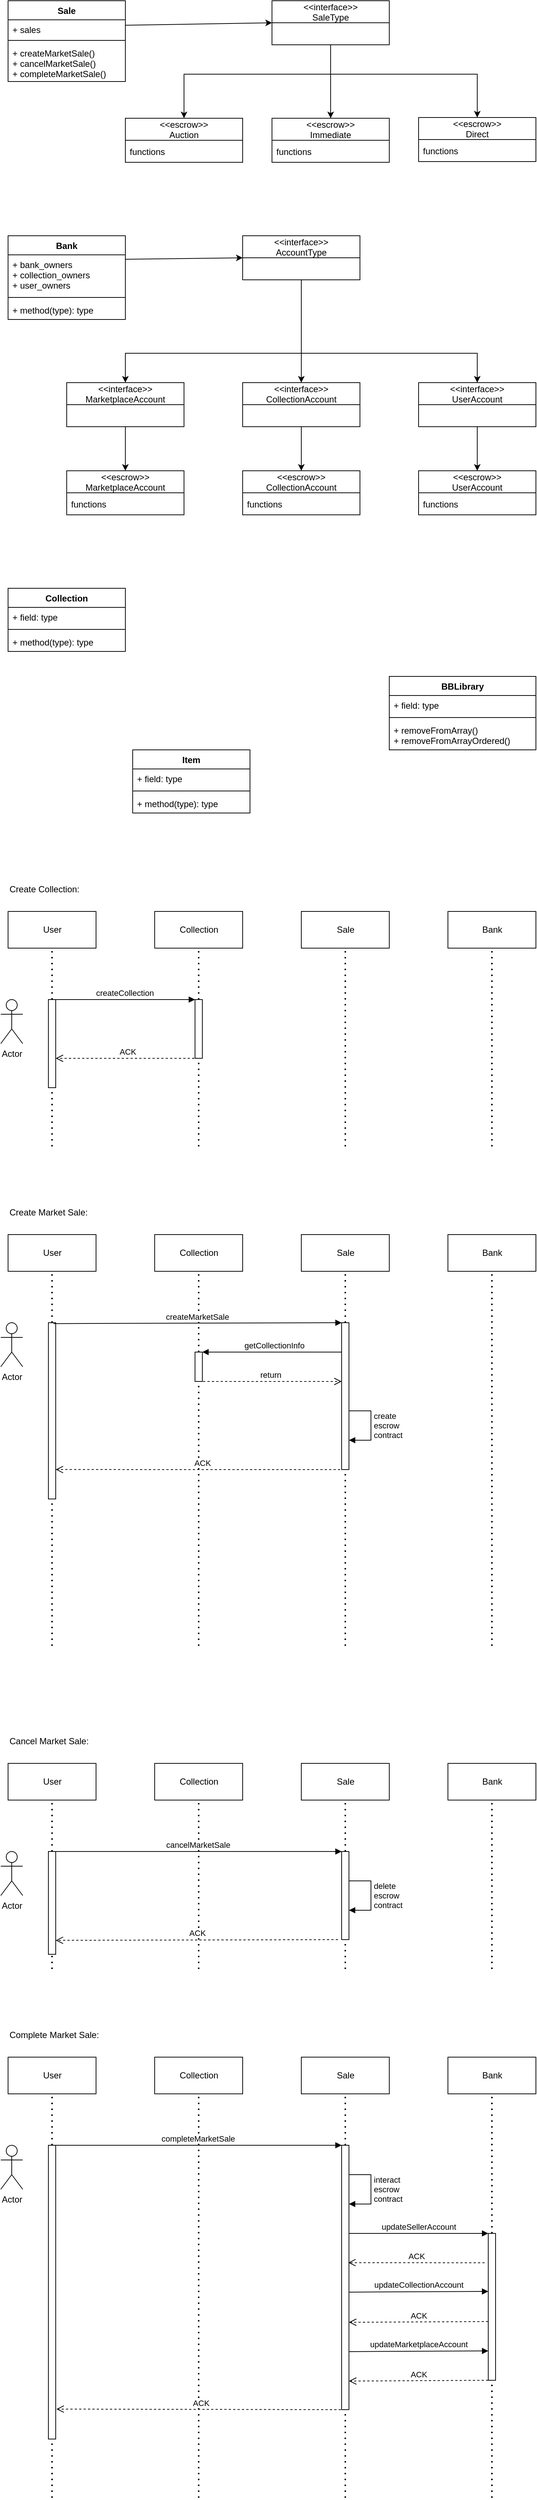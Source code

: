<mxfile version="19.0.3" type="device" pages="3"><diagram id="nVUHkN-L8GWfkwaNsN9-" name="0.2.0"><mxGraphModel dx="1422" dy="1025" grid="1" gridSize="10" guides="1" tooltips="1" connect="1" arrows="1" fold="1" page="1" pageScale="1" pageWidth="827" pageHeight="1169" math="0" shadow="0"><root><mxCell id="0"/><mxCell id="1" parent="0"/><mxCell id="1jbiKixGH2bU1o-b3n5t-23" value="getCollectionInfo" style="html=1;verticalAlign=bottom;endArrow=block;rounded=0;entryX=1;entryY=0;entryDx=0;entryDy=0;entryPerimeter=0;" edge="1" parent="1" target="1jbiKixGH2bU1o-b3n5t-21"><mxGeometry width="80" relative="1" as="geometry"><mxPoint x="500" y="1880" as="sourcePoint"/><mxPoint x="310" y="1880" as="targetPoint"/></mxGeometry></mxCell><mxCell id="4fnYBQV7mbodkUkQVaST-3" value="" style="endArrow=classic;html=1;rounded=0;entryX=0;entryY=0.5;entryDx=0;entryDy=0;exitX=1;exitY=0.067;exitDx=0;exitDy=0;exitPerimeter=0;" parent="1" target="NFZe-wTAl8UumK0Fny_u-3" edge="1"><mxGeometry width="50" height="50" relative="1" as="geometry"><mxPoint x="200" y="73.35" as="sourcePoint"/><mxPoint x="550" y="70" as="targetPoint"/></mxGeometry></mxCell><mxCell id="NFZe-wTAl8UumK0Fny_u-3" value="&lt;&lt;interface&gt;&gt;&#10;SaleType" style="swimlane;fontStyle=0;childLayout=stackLayout;horizontal=1;startSize=30;horizontalStack=0;resizeParent=1;resizeParentMax=0;resizeLast=0;collapsible=1;marginBottom=0;" parent="1" vertex="1"><mxGeometry x="400" y="40" width="160" height="60" as="geometry"/></mxCell><mxCell id="IiLyK6NY-Ruvr2CW65Q3-7" value="&lt;&lt;escrow&gt;&gt;&#10;Direct" style="swimlane;fontStyle=0;childLayout=stackLayout;horizontal=1;startSize=30;horizontalStack=0;resizeParent=1;resizeParentMax=0;resizeLast=0;collapsible=1;marginBottom=0;" parent="1" vertex="1"><mxGeometry x="600" y="199" width="160" height="60" as="geometry"/></mxCell><mxCell id="IiLyK6NY-Ruvr2CW65Q3-13" value="functions" style="text;strokeColor=none;fillColor=none;align=left;verticalAlign=middle;spacingLeft=4;spacingRight=4;overflow=hidden;points=[[0,0.5],[1,0.5]];portConstraint=eastwest;rotatable=0;" parent="IiLyK6NY-Ruvr2CW65Q3-7" vertex="1"><mxGeometry y="30" width="160" height="30" as="geometry"/></mxCell><mxCell id="IiLyK6NY-Ruvr2CW65Q3-9" value="&lt;&lt;escrow&gt;&gt;&#10;Immediate" style="swimlane;fontStyle=0;childLayout=stackLayout;horizontal=1;startSize=30;horizontalStack=0;resizeParent=1;resizeParentMax=0;resizeLast=0;collapsible=1;marginBottom=0;" parent="1" vertex="1"><mxGeometry x="400" y="200" width="160" height="60" as="geometry"/></mxCell><mxCell id="IiLyK6NY-Ruvr2CW65Q3-14" value="functions" style="text;strokeColor=none;fillColor=none;align=left;verticalAlign=middle;spacingLeft=4;spacingRight=4;overflow=hidden;points=[[0,0.5],[1,0.5]];portConstraint=eastwest;rotatable=0;" parent="IiLyK6NY-Ruvr2CW65Q3-9" vertex="1"><mxGeometry y="30" width="160" height="30" as="geometry"/></mxCell><mxCell id="IiLyK6NY-Ruvr2CW65Q3-10" value="&lt;&lt;escrow&gt;&gt;&#10;Auction" style="swimlane;fontStyle=0;childLayout=stackLayout;horizontal=1;startSize=30;horizontalStack=0;resizeParent=1;resizeParentMax=0;resizeLast=0;collapsible=1;marginBottom=0;" parent="1" vertex="1"><mxGeometry x="200" y="200" width="160" height="60" as="geometry"/></mxCell><mxCell id="IiLyK6NY-Ruvr2CW65Q3-15" value="functions" style="text;strokeColor=none;fillColor=none;align=left;verticalAlign=middle;spacingLeft=4;spacingRight=4;overflow=hidden;points=[[0,0.5],[1,0.5]];portConstraint=eastwest;rotatable=0;" parent="IiLyK6NY-Ruvr2CW65Q3-10" vertex="1"><mxGeometry y="30" width="160" height="30" as="geometry"/></mxCell><mxCell id="IiLyK6NY-Ruvr2CW65Q3-16" value="" style="endArrow=classic;html=1;rounded=0;entryX=0.5;entryY=0;entryDx=0;entryDy=0;exitX=0.5;exitY=1;exitDx=0;exitDy=0;" parent="1" target="IiLyK6NY-Ruvr2CW65Q3-7" edge="1" source="NFZe-wTAl8UumK0Fny_u-3"><mxGeometry width="50" height="50" relative="1" as="geometry"><mxPoint x="680" y="100" as="sourcePoint"/><mxPoint x="440" y="430" as="targetPoint"/><Array as="points"><mxPoint x="480" y="140"/><mxPoint x="680" y="140"/></Array></mxGeometry></mxCell><mxCell id="TrvAW-J8feHFo9gu3aXN-1" value="" style="endArrow=classic;html=1;rounded=0;entryX=0;entryY=0.5;entryDx=0;entryDy=0;exitX=1;exitY=0.067;exitDx=0;exitDy=0;exitPerimeter=0;" edge="1" parent="1" target="TrvAW-J8feHFo9gu3aXN-4"><mxGeometry width="50" height="50" relative="1" as="geometry"><mxPoint x="200" y="392.01" as="sourcePoint"/><mxPoint x="550" y="390" as="targetPoint"/></mxGeometry></mxCell><mxCell id="TrvAW-J8feHFo9gu3aXN-4" value="&lt;&lt;interface&gt;&gt;&#10;AccountType" style="swimlane;fontStyle=0;childLayout=stackLayout;horizontal=1;startSize=30;horizontalStack=0;resizeParent=1;resizeParentMax=0;resizeLast=0;collapsible=1;marginBottom=0;" vertex="1" parent="1"><mxGeometry x="360" y="360" width="160" height="60" as="geometry"/></mxCell><mxCell id="TrvAW-J8feHFo9gu3aXN-16" value="&lt;&lt;interface&gt;&gt;&#10;CollectionAccount" style="swimlane;fontStyle=0;childLayout=stackLayout;horizontal=1;startSize=30;horizontalStack=0;resizeParent=1;resizeParentMax=0;resizeLast=0;collapsible=1;marginBottom=0;" vertex="1" parent="1"><mxGeometry x="360" y="560" width="160" height="60" as="geometry"/></mxCell><mxCell id="TrvAW-J8feHFo9gu3aXN-17" value="&lt;&lt;interface&gt;&gt;&#10;UserAccount" style="swimlane;fontStyle=0;childLayout=stackLayout;horizontal=1;startSize=30;horizontalStack=0;resizeParent=1;resizeParentMax=0;resizeLast=0;collapsible=1;marginBottom=0;" vertex="1" parent="1"><mxGeometry x="600" y="560" width="160" height="60" as="geometry"/></mxCell><mxCell id="TrvAW-J8feHFo9gu3aXN-18" value="" style="endArrow=classic;html=1;rounded=0;exitX=0.5;exitY=1;exitDx=0;exitDy=0;entryX=0.5;entryY=0;entryDx=0;entryDy=0;" edge="1" parent="1" source="TrvAW-J8feHFo9gu3aXN-4" target="TrvAW-J8feHFo9gu3aXN-17"><mxGeometry width="50" height="50" relative="1" as="geometry"><mxPoint x="455" y="635" as="sourcePoint"/><mxPoint x="505" y="585" as="targetPoint"/><Array as="points"><mxPoint x="440" y="520"/><mxPoint x="680" y="520"/></Array></mxGeometry></mxCell><mxCell id="TrvAW-J8feHFo9gu3aXN-19" value="" style="endArrow=classic;html=1;rounded=0;exitX=0.5;exitY=1;exitDx=0;exitDy=0;entryX=0.5;entryY=0;entryDx=0;entryDy=0;" edge="1" parent="1" source="TrvAW-J8feHFo9gu3aXN-4" target="TrvAW-J8feHFo9gu3aXN-16"><mxGeometry width="50" height="50" relative="1" as="geometry"><mxPoint x="430" y="680" as="sourcePoint"/><mxPoint x="480" y="630" as="targetPoint"/><Array as="points"><mxPoint x="440" y="520"/></Array></mxGeometry></mxCell><mxCell id="TrvAW-J8feHFo9gu3aXN-20" value="&lt;&lt;escrow&gt;&gt;&#10;UserAccount" style="swimlane;fontStyle=0;childLayout=stackLayout;horizontal=1;startSize=30;horizontalStack=0;resizeParent=1;resizeParentMax=0;resizeLast=0;collapsible=1;marginBottom=0;" vertex="1" parent="1"><mxGeometry x="600" y="680" width="160" height="60" as="geometry"/></mxCell><mxCell id="TrvAW-J8feHFo9gu3aXN-21" value="functions" style="text;strokeColor=none;fillColor=none;align=left;verticalAlign=middle;spacingLeft=4;spacingRight=4;overflow=hidden;points=[[0,0.5],[1,0.5]];portConstraint=eastwest;rotatable=0;" vertex="1" parent="TrvAW-J8feHFo9gu3aXN-20"><mxGeometry y="30" width="160" height="30" as="geometry"/></mxCell><mxCell id="TrvAW-J8feHFo9gu3aXN-22" value="&lt;&lt;escrow&gt;&gt;&#10;CollectionAccount" style="swimlane;fontStyle=0;childLayout=stackLayout;horizontal=1;startSize=30;horizontalStack=0;resizeParent=1;resizeParentMax=0;resizeLast=0;collapsible=1;marginBottom=0;" vertex="1" parent="1"><mxGeometry x="360" y="680" width="160" height="60" as="geometry"/></mxCell><mxCell id="TrvAW-J8feHFo9gu3aXN-23" value="functions" style="text;strokeColor=none;fillColor=none;align=left;verticalAlign=middle;spacingLeft=4;spacingRight=4;overflow=hidden;points=[[0,0.5],[1,0.5]];portConstraint=eastwest;rotatable=0;" vertex="1" parent="TrvAW-J8feHFo9gu3aXN-22"><mxGeometry y="30" width="160" height="30" as="geometry"/></mxCell><mxCell id="TrvAW-J8feHFo9gu3aXN-24" value="Bank" style="swimlane;fontStyle=1;align=center;verticalAlign=top;childLayout=stackLayout;horizontal=1;startSize=26;horizontalStack=0;resizeParent=1;resizeParentMax=0;resizeLast=0;collapsible=1;marginBottom=0;" vertex="1" parent="1"><mxGeometry x="40" y="360" width="160" height="114" as="geometry"><mxRectangle x="60" y="670" width="60" height="26" as="alternateBounds"/></mxGeometry></mxCell><mxCell id="TrvAW-J8feHFo9gu3aXN-25" value="+ bank_owners&#10;+ collection_owners&#10;+ user_owners" style="text;strokeColor=none;fillColor=none;align=left;verticalAlign=top;spacingLeft=4;spacingRight=4;overflow=hidden;rotatable=0;points=[[0,0.5],[1,0.5]];portConstraint=eastwest;" vertex="1" parent="TrvAW-J8feHFo9gu3aXN-24"><mxGeometry y="26" width="160" height="54" as="geometry"/></mxCell><mxCell id="TrvAW-J8feHFo9gu3aXN-26" value="" style="line;strokeWidth=1;fillColor=none;align=left;verticalAlign=middle;spacingTop=-1;spacingLeft=3;spacingRight=3;rotatable=0;labelPosition=right;points=[];portConstraint=eastwest;" vertex="1" parent="TrvAW-J8feHFo9gu3aXN-24"><mxGeometry y="80" width="160" height="8" as="geometry"/></mxCell><mxCell id="TrvAW-J8feHFo9gu3aXN-27" value="+ method(type): type" style="text;strokeColor=none;fillColor=none;align=left;verticalAlign=top;spacingLeft=4;spacingRight=4;overflow=hidden;rotatable=0;points=[[0,0.5],[1,0.5]];portConstraint=eastwest;" vertex="1" parent="TrvAW-J8feHFo9gu3aXN-24"><mxGeometry y="88" width="160" height="26" as="geometry"/></mxCell><mxCell id="TrvAW-J8feHFo9gu3aXN-29" value="Sale" style="swimlane;fontStyle=1;align=center;verticalAlign=top;childLayout=stackLayout;horizontal=1;startSize=26;horizontalStack=0;resizeParent=1;resizeParentMax=0;resizeLast=0;collapsible=1;marginBottom=0;" vertex="1" parent="1"><mxGeometry x="40" y="40" width="160" height="110" as="geometry"><mxRectangle x="60" y="670" width="60" height="26" as="alternateBounds"/></mxGeometry></mxCell><mxCell id="TrvAW-J8feHFo9gu3aXN-30" value="+ sales" style="text;strokeColor=none;fillColor=none;align=left;verticalAlign=top;spacingLeft=4;spacingRight=4;overflow=hidden;rotatable=0;points=[[0,0.5],[1,0.5]];portConstraint=eastwest;" vertex="1" parent="TrvAW-J8feHFo9gu3aXN-29"><mxGeometry y="26" width="160" height="24" as="geometry"/></mxCell><mxCell id="TrvAW-J8feHFo9gu3aXN-31" value="" style="line;strokeWidth=1;fillColor=none;align=left;verticalAlign=middle;spacingTop=-1;spacingLeft=3;spacingRight=3;rotatable=0;labelPosition=right;points=[];portConstraint=eastwest;" vertex="1" parent="TrvAW-J8feHFo9gu3aXN-29"><mxGeometry y="50" width="160" height="8" as="geometry"/></mxCell><mxCell id="TrvAW-J8feHFo9gu3aXN-32" value="+ createMarketSale()&#10;+ cancelMarketSale()&#10;+ completeMarketSale()" style="text;strokeColor=none;fillColor=none;align=left;verticalAlign=top;spacingLeft=4;spacingRight=4;overflow=hidden;rotatable=0;points=[[0,0.5],[1,0.5]];portConstraint=eastwest;" vertex="1" parent="TrvAW-J8feHFo9gu3aXN-29"><mxGeometry y="58" width="160" height="52" as="geometry"/></mxCell><mxCell id="TrvAW-J8feHFo9gu3aXN-33" value="" style="endArrow=classic;html=1;rounded=0;entryX=0.5;entryY=0;entryDx=0;entryDy=0;exitX=0.5;exitY=1;exitDx=0;exitDy=0;" edge="1" parent="1" source="TrvAW-J8feHFo9gu3aXN-16" target="TrvAW-J8feHFo9gu3aXN-22"><mxGeometry width="50" height="50" relative="1" as="geometry"><mxPoint x="240" y="730" as="sourcePoint"/><mxPoint x="290" y="680" as="targetPoint"/></mxGeometry></mxCell><mxCell id="TrvAW-J8feHFo9gu3aXN-34" value="" style="endArrow=classic;html=1;rounded=0;entryX=0.5;entryY=0;entryDx=0;entryDy=0;exitX=0.5;exitY=1;exitDx=0;exitDy=0;" edge="1" parent="1" source="TrvAW-J8feHFo9gu3aXN-17" target="TrvAW-J8feHFo9gu3aXN-20"><mxGeometry width="50" height="50" relative="1" as="geometry"><mxPoint x="535" y="680" as="sourcePoint"/><mxPoint x="585" y="630" as="targetPoint"/></mxGeometry></mxCell><mxCell id="1pzKf6yrqHjjeiN5VHyq-1" value="" style="endArrow=classic;html=1;rounded=0;entryX=0.5;entryY=0;entryDx=0;entryDy=0;exitX=0.5;exitY=1;exitDx=0;exitDy=0;" edge="1" parent="1" source="NFZe-wTAl8UumK0Fny_u-3" target="IiLyK6NY-Ruvr2CW65Q3-9"><mxGeometry width="50" height="50" relative="1" as="geometry"><mxPoint x="320" y="340" as="sourcePoint"/><mxPoint x="370" y="290" as="targetPoint"/></mxGeometry></mxCell><mxCell id="1pzKf6yrqHjjeiN5VHyq-2" value="" style="endArrow=classic;html=1;rounded=0;entryX=0.5;entryY=0;entryDx=0;entryDy=0;exitX=0.5;exitY=1;exitDx=0;exitDy=0;" edge="1" parent="1" source="NFZe-wTAl8UumK0Fny_u-3" target="IiLyK6NY-Ruvr2CW65Q3-10"><mxGeometry width="50" height="50" relative="1" as="geometry"><mxPoint x="280" y="340" as="sourcePoint"/><mxPoint x="330" y="290" as="targetPoint"/><Array as="points"><mxPoint x="480" y="140"/><mxPoint x="280" y="140"/></Array></mxGeometry></mxCell><mxCell id="1pzKf6yrqHjjeiN5VHyq-3" value="Collection" style="swimlane;fontStyle=1;align=center;verticalAlign=top;childLayout=stackLayout;horizontal=1;startSize=26;horizontalStack=0;resizeParent=1;resizeParentMax=0;resizeLast=0;collapsible=1;marginBottom=0;" vertex="1" parent="1"><mxGeometry x="40" y="840" width="160" height="86" as="geometry"/></mxCell><mxCell id="1pzKf6yrqHjjeiN5VHyq-4" value="+ field: type" style="text;strokeColor=none;fillColor=none;align=left;verticalAlign=top;spacingLeft=4;spacingRight=4;overflow=hidden;rotatable=0;points=[[0,0.5],[1,0.5]];portConstraint=eastwest;" vertex="1" parent="1pzKf6yrqHjjeiN5VHyq-3"><mxGeometry y="26" width="160" height="26" as="geometry"/></mxCell><mxCell id="1pzKf6yrqHjjeiN5VHyq-5" value="" style="line;strokeWidth=1;fillColor=none;align=left;verticalAlign=middle;spacingTop=-1;spacingLeft=3;spacingRight=3;rotatable=0;labelPosition=right;points=[];portConstraint=eastwest;" vertex="1" parent="1pzKf6yrqHjjeiN5VHyq-3"><mxGeometry y="52" width="160" height="8" as="geometry"/></mxCell><mxCell id="1pzKf6yrqHjjeiN5VHyq-6" value="+ method(type): type" style="text;strokeColor=none;fillColor=none;align=left;verticalAlign=top;spacingLeft=4;spacingRight=4;overflow=hidden;rotatable=0;points=[[0,0.5],[1,0.5]];portConstraint=eastwest;" vertex="1" parent="1pzKf6yrqHjjeiN5VHyq-3"><mxGeometry y="60" width="160" height="26" as="geometry"/></mxCell><mxCell id="1pzKf6yrqHjjeiN5VHyq-7" value="Item" style="swimlane;fontStyle=1;align=center;verticalAlign=top;childLayout=stackLayout;horizontal=1;startSize=26;horizontalStack=0;resizeParent=1;resizeParentMax=0;resizeLast=0;collapsible=1;marginBottom=0;" vertex="1" parent="1"><mxGeometry x="210" y="1060" width="160" height="86" as="geometry"/></mxCell><mxCell id="1pzKf6yrqHjjeiN5VHyq-8" value="+ field: type" style="text;strokeColor=none;fillColor=none;align=left;verticalAlign=top;spacingLeft=4;spacingRight=4;overflow=hidden;rotatable=0;points=[[0,0.5],[1,0.5]];portConstraint=eastwest;" vertex="1" parent="1pzKf6yrqHjjeiN5VHyq-7"><mxGeometry y="26" width="160" height="26" as="geometry"/></mxCell><mxCell id="1pzKf6yrqHjjeiN5VHyq-9" value="" style="line;strokeWidth=1;fillColor=none;align=left;verticalAlign=middle;spacingTop=-1;spacingLeft=3;spacingRight=3;rotatable=0;labelPosition=right;points=[];portConstraint=eastwest;" vertex="1" parent="1pzKf6yrqHjjeiN5VHyq-7"><mxGeometry y="52" width="160" height="8" as="geometry"/></mxCell><mxCell id="1pzKf6yrqHjjeiN5VHyq-10" value="+ method(type): type" style="text;strokeColor=none;fillColor=none;align=left;verticalAlign=top;spacingLeft=4;spacingRight=4;overflow=hidden;rotatable=0;points=[[0,0.5],[1,0.5]];portConstraint=eastwest;" vertex="1" parent="1pzKf6yrqHjjeiN5VHyq-7"><mxGeometry y="60" width="160" height="26" as="geometry"/></mxCell><mxCell id="1pzKf6yrqHjjeiN5VHyq-11" value="BBLibrary" style="swimlane;fontStyle=1;align=center;verticalAlign=top;childLayout=stackLayout;horizontal=1;startSize=26;horizontalStack=0;resizeParent=1;resizeParentMax=0;resizeLast=0;collapsible=1;marginBottom=0;" vertex="1" parent="1"><mxGeometry x="560" y="960" width="200" height="100" as="geometry"/></mxCell><mxCell id="1pzKf6yrqHjjeiN5VHyq-12" value="+ field: type" style="text;strokeColor=none;fillColor=none;align=left;verticalAlign=top;spacingLeft=4;spacingRight=4;overflow=hidden;rotatable=0;points=[[0,0.5],[1,0.5]];portConstraint=eastwest;" vertex="1" parent="1pzKf6yrqHjjeiN5VHyq-11"><mxGeometry y="26" width="200" height="26" as="geometry"/></mxCell><mxCell id="1pzKf6yrqHjjeiN5VHyq-13" value="" style="line;strokeWidth=1;fillColor=none;align=left;verticalAlign=middle;spacingTop=-1;spacingLeft=3;spacingRight=3;rotatable=0;labelPosition=right;points=[];portConstraint=eastwest;" vertex="1" parent="1pzKf6yrqHjjeiN5VHyq-11"><mxGeometry y="52" width="200" height="8" as="geometry"/></mxCell><mxCell id="1pzKf6yrqHjjeiN5VHyq-14" value="+ removeFromArray()&#10;+ removeFromArrayOrdered()" style="text;strokeColor=none;fillColor=none;align=left;verticalAlign=top;spacingLeft=4;spacingRight=4;overflow=hidden;rotatable=0;points=[[0,0.5],[1,0.5]];portConstraint=eastwest;" vertex="1" parent="1pzKf6yrqHjjeiN5VHyq-11"><mxGeometry y="60" width="200" height="40" as="geometry"/></mxCell><mxCell id="Tr-hn_RDQv4yMxNp1MFb-1" value="User" style="html=1;" vertex="1" parent="1"><mxGeometry x="40" y="1280" width="120" height="50" as="geometry"/></mxCell><mxCell id="Tr-hn_RDQv4yMxNp1MFb-2" value="Collection" style="html=1;" vertex="1" parent="1"><mxGeometry x="240" y="1280" width="120" height="50" as="geometry"/></mxCell><mxCell id="Tr-hn_RDQv4yMxNp1MFb-3" value="Sale" style="html=1;" vertex="1" parent="1"><mxGeometry x="440" y="1280" width="120" height="50" as="geometry"/></mxCell><mxCell id="Tr-hn_RDQv4yMxNp1MFb-4" value="Bank" style="html=1;" vertex="1" parent="1"><mxGeometry x="640" y="1280" width="120" height="50" as="geometry"/></mxCell><mxCell id="mwnb4V_rgpSdonZS1OiM-1" value="" style="endArrow=none;dashed=1;html=1;dashPattern=1 3;strokeWidth=2;rounded=0;entryX=0.5;entryY=1;entryDx=0;entryDy=0;startArrow=none;" edge="1" parent="1" source="mwnb4V_rgpSdonZS1OiM-25" target="Tr-hn_RDQv4yMxNp1MFb-1"><mxGeometry width="50" height="50" relative="1" as="geometry"><mxPoint x="100" y="1760" as="sourcePoint"/><mxPoint x="99.5" y="1360" as="targetPoint"/></mxGeometry></mxCell><mxCell id="mwnb4V_rgpSdonZS1OiM-2" value="" style="endArrow=none;dashed=1;html=1;dashPattern=1 3;strokeWidth=2;rounded=0;entryX=0.5;entryY=1;entryDx=0;entryDy=0;startArrow=none;" edge="1" parent="1" source="mwnb4V_rgpSdonZS1OiM-27" target="Tr-hn_RDQv4yMxNp1MFb-2"><mxGeometry width="50" height="50" relative="1" as="geometry"><mxPoint x="300" y="1760" as="sourcePoint"/><mxPoint x="300" y="1359" as="targetPoint"/></mxGeometry></mxCell><mxCell id="mwnb4V_rgpSdonZS1OiM-4" value="" style="endArrow=none;dashed=1;html=1;dashPattern=1 3;strokeWidth=2;rounded=0;entryX=0.5;entryY=1;entryDx=0;entryDy=0;" edge="1" parent="1" target="Tr-hn_RDQv4yMxNp1MFb-3"><mxGeometry width="50" height="50" relative="1" as="geometry"><mxPoint x="500" y="1600" as="sourcePoint"/><mxPoint x="500" y="1350" as="targetPoint"/></mxGeometry></mxCell><mxCell id="mwnb4V_rgpSdonZS1OiM-5" value="" style="endArrow=none;dashed=1;html=1;dashPattern=1 3;strokeWidth=2;rounded=0;entryX=0.5;entryY=1;entryDx=0;entryDy=0;" edge="1" parent="1" target="Tr-hn_RDQv4yMxNp1MFb-4"><mxGeometry width="50" height="50" relative="1" as="geometry"><mxPoint x="700" y="1600" as="sourcePoint"/><mxPoint x="700" y="1340" as="targetPoint"/></mxGeometry></mxCell><mxCell id="mwnb4V_rgpSdonZS1OiM-9" value="Actor" style="shape=umlActor;verticalLabelPosition=bottom;verticalAlign=top;html=1;" vertex="1" parent="1"><mxGeometry x="30" y="1400" width="30" height="60" as="geometry"/></mxCell><mxCell id="mwnb4V_rgpSdonZS1OiM-10" value="User" style="html=1;" vertex="1" parent="1"><mxGeometry x="40" y="1720" width="120" height="50" as="geometry"/></mxCell><mxCell id="mwnb4V_rgpSdonZS1OiM-11" value="Collection" style="html=1;" vertex="1" parent="1"><mxGeometry x="240" y="1720" width="120" height="50" as="geometry"/></mxCell><mxCell id="mwnb4V_rgpSdonZS1OiM-12" value="Sale" style="html=1;" vertex="1" parent="1"><mxGeometry x="440" y="1720" width="120" height="50" as="geometry"/></mxCell><mxCell id="mwnb4V_rgpSdonZS1OiM-13" value="Bank" style="html=1;" vertex="1" parent="1"><mxGeometry x="640" y="1720" width="120" height="50" as="geometry"/></mxCell><mxCell id="mwnb4V_rgpSdonZS1OiM-14" value="" style="endArrow=none;dashed=1;html=1;dashPattern=1 3;strokeWidth=2;rounded=0;entryX=0.5;entryY=1;entryDx=0;entryDy=0;startArrow=none;" edge="1" parent="1" target="mwnb4V_rgpSdonZS1OiM-10" source="1jbiKixGH2bU1o-b3n5t-16"><mxGeometry width="50" height="50" relative="1" as="geometry"><mxPoint x="100" y="2000" as="sourcePoint"/><mxPoint x="99.5" y="1800" as="targetPoint"/></mxGeometry></mxCell><mxCell id="mwnb4V_rgpSdonZS1OiM-15" value="" style="endArrow=none;dashed=1;html=1;dashPattern=1 3;strokeWidth=2;rounded=0;entryX=0.5;entryY=1;entryDx=0;entryDy=0;startArrow=none;" edge="1" parent="1" target="mwnb4V_rgpSdonZS1OiM-11" source="1jbiKixGH2bU1o-b3n5t-21"><mxGeometry width="50" height="50" relative="1" as="geometry"><mxPoint x="300" y="2280" as="sourcePoint"/><mxPoint x="300" y="1799" as="targetPoint"/></mxGeometry></mxCell><mxCell id="mwnb4V_rgpSdonZS1OiM-16" value="" style="endArrow=none;dashed=1;html=1;dashPattern=1 3;strokeWidth=2;rounded=0;entryX=0.5;entryY=1;entryDx=0;entryDy=0;startArrow=none;" edge="1" parent="1" target="mwnb4V_rgpSdonZS1OiM-12" source="1jbiKixGH2bU1o-b3n5t-18"><mxGeometry width="50" height="50" relative="1" as="geometry"><mxPoint x="500" y="2280" as="sourcePoint"/><mxPoint x="500" y="1790" as="targetPoint"/></mxGeometry></mxCell><mxCell id="mwnb4V_rgpSdonZS1OiM-17" value="" style="endArrow=none;dashed=1;html=1;dashPattern=1 3;strokeWidth=2;rounded=0;entryX=0.5;entryY=1;entryDx=0;entryDy=0;" edge="1" parent="1" target="mwnb4V_rgpSdonZS1OiM-13"><mxGeometry width="50" height="50" relative="1" as="geometry"><mxPoint x="700" y="2280" as="sourcePoint"/><mxPoint x="700" y="1780" as="targetPoint"/></mxGeometry></mxCell><mxCell id="mwnb4V_rgpSdonZS1OiM-18" value="Actor" style="shape=umlActor;verticalLabelPosition=bottom;verticalAlign=top;html=1;" vertex="1" parent="1"><mxGeometry x="30" y="1840" width="30" height="60" as="geometry"/></mxCell><mxCell id="mwnb4V_rgpSdonZS1OiM-21" value="Create Collection:&amp;nbsp;" style="text;html=1;strokeColor=none;fillColor=none;align=left;verticalAlign=middle;whiteSpace=wrap;rounded=0;" vertex="1" parent="1"><mxGeometry x="40" y="1240" width="120" height="20" as="geometry"/></mxCell><mxCell id="mwnb4V_rgpSdonZS1OiM-25" value="" style="html=1;points=[];perimeter=orthogonalPerimeter;" vertex="1" parent="1"><mxGeometry x="95" y="1400" width="10" height="120" as="geometry"/></mxCell><mxCell id="mwnb4V_rgpSdonZS1OiM-26" value="" style="endArrow=none;dashed=1;html=1;dashPattern=1 3;strokeWidth=2;rounded=0;entryX=0.5;entryY=1;entryDx=0;entryDy=0;" edge="1" parent="1" target="mwnb4V_rgpSdonZS1OiM-25"><mxGeometry width="50" height="50" relative="1" as="geometry"><mxPoint x="100" y="1600" as="sourcePoint"/><mxPoint x="100" y="1330" as="targetPoint"/></mxGeometry></mxCell><mxCell id="mwnb4V_rgpSdonZS1OiM-27" value="" style="html=1;points=[];perimeter=orthogonalPerimeter;" vertex="1" parent="1"><mxGeometry x="295" y="1400" width="10" height="80" as="geometry"/></mxCell><mxCell id="mwnb4V_rgpSdonZS1OiM-28" value="" style="endArrow=none;dashed=1;html=1;dashPattern=1 3;strokeWidth=2;rounded=0;entryX=0.5;entryY=1;entryDx=0;entryDy=0;" edge="1" parent="1" target="mwnb4V_rgpSdonZS1OiM-27"><mxGeometry width="50" height="50" relative="1" as="geometry"><mxPoint x="300" y="1600" as="sourcePoint"/><mxPoint x="300" y="1330" as="targetPoint"/></mxGeometry></mxCell><mxCell id="mwnb4V_rgpSdonZS1OiM-29" value="createCollection" style="html=1;verticalAlign=bottom;endArrow=block;rounded=0;entryX=0;entryY=0;entryDx=0;entryDy=0;entryPerimeter=0;exitX=0.7;exitY=0;exitDx=0;exitDy=0;exitPerimeter=0;" edge="1" parent="1" source="mwnb4V_rgpSdonZS1OiM-25" target="mwnb4V_rgpSdonZS1OiM-27"><mxGeometry width="80" relative="1" as="geometry"><mxPoint x="120" y="1400" as="sourcePoint"/><mxPoint x="240" y="1400" as="targetPoint"/></mxGeometry></mxCell><mxCell id="mwnb4V_rgpSdonZS1OiM-32" value="ACK" style="html=1;verticalAlign=bottom;endArrow=open;dashed=1;endSize=8;rounded=0;" edge="1" parent="1"><mxGeometry relative="1" as="geometry"><mxPoint x="300" y="1480" as="sourcePoint"/><mxPoint x="105" y="1480" as="targetPoint"/></mxGeometry></mxCell><mxCell id="1jbiKixGH2bU1o-b3n5t-1" value="Create Market Sale:&amp;nbsp;" style="text;html=1;strokeColor=none;fillColor=none;align=left;verticalAlign=middle;whiteSpace=wrap;rounded=0;" vertex="1" parent="1"><mxGeometry x="40" y="1680" width="120" height="20" as="geometry"/></mxCell><mxCell id="1jbiKixGH2bU1o-b3n5t-2" value="User" style="html=1;" vertex="1" parent="1"><mxGeometry x="40" y="2440" width="120" height="50" as="geometry"/></mxCell><mxCell id="1jbiKixGH2bU1o-b3n5t-3" value="Collection" style="html=1;" vertex="1" parent="1"><mxGeometry x="240" y="2440" width="120" height="50" as="geometry"/></mxCell><mxCell id="1jbiKixGH2bU1o-b3n5t-4" value="Sale" style="html=1;" vertex="1" parent="1"><mxGeometry x="440" y="2440" width="120" height="50" as="geometry"/></mxCell><mxCell id="1jbiKixGH2bU1o-b3n5t-5" value="Bank" style="html=1;" vertex="1" parent="1"><mxGeometry x="640" y="2440" width="120" height="50" as="geometry"/></mxCell><mxCell id="1jbiKixGH2bU1o-b3n5t-6" value="" style="endArrow=none;dashed=1;html=1;dashPattern=1 3;strokeWidth=2;rounded=0;entryX=0.5;entryY=1;entryDx=0;entryDy=0;startArrow=none;" edge="1" parent="1" target="1jbiKixGH2bU1o-b3n5t-2" source="aPQAlM2If8Gn9p8_Qq7p-1"><mxGeometry width="50" height="50" relative="1" as="geometry"><mxPoint x="100" y="2720" as="sourcePoint"/><mxPoint x="99.5" y="2520" as="targetPoint"/></mxGeometry></mxCell><mxCell id="1jbiKixGH2bU1o-b3n5t-7" value="" style="endArrow=none;dashed=1;html=1;dashPattern=1 3;strokeWidth=2;rounded=0;entryX=0.5;entryY=1;entryDx=0;entryDy=0;" edge="1" parent="1" target="1jbiKixGH2bU1o-b3n5t-3"><mxGeometry width="50" height="50" relative="1" as="geometry"><mxPoint x="300" y="2720" as="sourcePoint"/><mxPoint x="300" y="2519" as="targetPoint"/></mxGeometry></mxCell><mxCell id="1jbiKixGH2bU1o-b3n5t-8" value="" style="endArrow=none;dashed=1;html=1;dashPattern=1 3;strokeWidth=2;rounded=0;entryX=0.5;entryY=1;entryDx=0;entryDy=0;startArrow=none;" edge="1" parent="1" target="1jbiKixGH2bU1o-b3n5t-4" source="aPQAlM2If8Gn9p8_Qq7p-3"><mxGeometry width="50" height="50" relative="1" as="geometry"><mxPoint x="500" y="2720" as="sourcePoint"/><mxPoint x="500" y="2510" as="targetPoint"/></mxGeometry></mxCell><mxCell id="1jbiKixGH2bU1o-b3n5t-9" value="" style="endArrow=none;dashed=1;html=1;dashPattern=1 3;strokeWidth=2;rounded=0;entryX=0.5;entryY=1;entryDx=0;entryDy=0;" edge="1" parent="1" target="1jbiKixGH2bU1o-b3n5t-5"><mxGeometry width="50" height="50" relative="1" as="geometry"><mxPoint x="700" y="2720" as="sourcePoint"/><mxPoint x="700" y="2500" as="targetPoint"/></mxGeometry></mxCell><mxCell id="1jbiKixGH2bU1o-b3n5t-10" value="Actor" style="shape=umlActor;verticalLabelPosition=bottom;verticalAlign=top;html=1;" vertex="1" parent="1"><mxGeometry x="30" y="2560" width="30" height="60" as="geometry"/></mxCell><mxCell id="1jbiKixGH2bU1o-b3n5t-11" value="Cancel Market Sale:&amp;nbsp;" style="text;html=1;strokeColor=none;fillColor=none;align=left;verticalAlign=middle;whiteSpace=wrap;rounded=0;" vertex="1" parent="1"><mxGeometry x="40" y="2400" width="120" height="20" as="geometry"/></mxCell><mxCell id="1jbiKixGH2bU1o-b3n5t-16" value="" style="html=1;points=[];perimeter=orthogonalPerimeter;" vertex="1" parent="1"><mxGeometry x="95" y="1840" width="10" height="240" as="geometry"/></mxCell><mxCell id="1jbiKixGH2bU1o-b3n5t-17" value="" style="endArrow=none;dashed=1;html=1;dashPattern=1 3;strokeWidth=2;rounded=0;entryX=0.5;entryY=1;entryDx=0;entryDy=0;" edge="1" parent="1" target="1jbiKixGH2bU1o-b3n5t-16"><mxGeometry width="50" height="50" relative="1" as="geometry"><mxPoint x="100" y="2280" as="sourcePoint"/><mxPoint x="100" y="1770" as="targetPoint"/></mxGeometry></mxCell><mxCell id="1jbiKixGH2bU1o-b3n5t-18" value="" style="html=1;points=[];perimeter=orthogonalPerimeter;" vertex="1" parent="1"><mxGeometry x="495" y="1840" width="10" height="200" as="geometry"/></mxCell><mxCell id="1jbiKixGH2bU1o-b3n5t-19" value="" style="endArrow=none;dashed=1;html=1;dashPattern=1 3;strokeWidth=2;rounded=0;entryX=0.5;entryY=1;entryDx=0;entryDy=0;" edge="1" parent="1" target="1jbiKixGH2bU1o-b3n5t-18"><mxGeometry width="50" height="50" relative="1" as="geometry"><mxPoint x="500" y="2280" as="sourcePoint"/><mxPoint x="500" y="1770" as="targetPoint"/></mxGeometry></mxCell><mxCell id="1jbiKixGH2bU1o-b3n5t-20" value="createMarketSale" style="html=1;verticalAlign=bottom;endArrow=block;rounded=0;exitX=0.7;exitY=0.005;exitDx=0;exitDy=0;exitPerimeter=0;entryX=0;entryY=0;entryDx=0;entryDy=0;entryPerimeter=0;" edge="1" parent="1" source="1jbiKixGH2bU1o-b3n5t-16" target="1jbiKixGH2bU1o-b3n5t-18"><mxGeometry width="80" relative="1" as="geometry"><mxPoint x="170" y="1839" as="sourcePoint"/><mxPoint x="250" y="1839" as="targetPoint"/></mxGeometry></mxCell><mxCell id="1jbiKixGH2bU1o-b3n5t-21" value="" style="html=1;points=[];perimeter=orthogonalPerimeter;" vertex="1" parent="1"><mxGeometry x="295" y="1880" width="10" height="40" as="geometry"/></mxCell><mxCell id="1jbiKixGH2bU1o-b3n5t-22" value="" style="endArrow=none;dashed=1;html=1;dashPattern=1 3;strokeWidth=2;rounded=0;entryX=0.5;entryY=1;entryDx=0;entryDy=0;" edge="1" parent="1" target="1jbiKixGH2bU1o-b3n5t-21"><mxGeometry width="50" height="50" relative="1" as="geometry"><mxPoint x="300" y="2280" as="sourcePoint"/><mxPoint x="300" y="1770" as="targetPoint"/></mxGeometry></mxCell><mxCell id="1jbiKixGH2bU1o-b3n5t-24" value="return" style="html=1;verticalAlign=bottom;endArrow=open;dashed=1;endSize=8;rounded=0;" edge="1" parent="1"><mxGeometry relative="1" as="geometry"><mxPoint x="300" y="1920" as="sourcePoint"/><mxPoint x="495" y="1920" as="targetPoint"/></mxGeometry></mxCell><mxCell id="1jbiKixGH2bU1o-b3n5t-34" value="create&lt;br&gt;escrow&lt;br&gt;contract" style="edgeStyle=orthogonalEdgeStyle;html=1;align=left;spacingLeft=2;endArrow=block;rounded=0;entryX=1;entryY=0.8;entryDx=0;entryDy=0;entryPerimeter=0;" edge="1" target="1jbiKixGH2bU1o-b3n5t-18" parent="1"><mxGeometry relative="1" as="geometry"><mxPoint x="505" y="1960" as="sourcePoint"/><Array as="points"><mxPoint x="535" y="1960"/><mxPoint x="535" y="2000"/></Array><mxPoint x="510" y="2000" as="targetPoint"/></mxGeometry></mxCell><mxCell id="1jbiKixGH2bU1o-b3n5t-35" value="ACK" style="html=1;verticalAlign=bottom;endArrow=open;dashed=1;endSize=8;rounded=0;entryX=1;entryY=0.833;entryDx=0;entryDy=0;entryPerimeter=0;exitX=1;exitY=1;exitDx=0;exitDy=0;exitPerimeter=0;" edge="1" parent="1" source="1jbiKixGH2bU1o-b3n5t-18" target="1jbiKixGH2bU1o-b3n5t-16"><mxGeometry relative="1" as="geometry"><mxPoint x="420" y="2040" as="sourcePoint"/><mxPoint x="120" y="2040" as="targetPoint"/></mxGeometry></mxCell><mxCell id="aPQAlM2If8Gn9p8_Qq7p-1" value="" style="html=1;points=[];perimeter=orthogonalPerimeter;" vertex="1" parent="1"><mxGeometry x="95" y="2560" width="10" height="140" as="geometry"/></mxCell><mxCell id="aPQAlM2If8Gn9p8_Qq7p-2" value="" style="endArrow=none;dashed=1;html=1;dashPattern=1 3;strokeWidth=2;rounded=0;entryX=0.5;entryY=1;entryDx=0;entryDy=0;" edge="1" parent="1" target="aPQAlM2If8Gn9p8_Qq7p-1"><mxGeometry width="50" height="50" relative="1" as="geometry"><mxPoint x="100" y="2720" as="sourcePoint"/><mxPoint x="100" y="2490" as="targetPoint"/></mxGeometry></mxCell><mxCell id="aPQAlM2If8Gn9p8_Qq7p-3" value="" style="html=1;points=[];perimeter=orthogonalPerimeter;" vertex="1" parent="1"><mxGeometry x="495" y="2560" width="10" height="120" as="geometry"/></mxCell><mxCell id="aPQAlM2If8Gn9p8_Qq7p-4" value="" style="endArrow=none;dashed=1;html=1;dashPattern=1 3;strokeWidth=2;rounded=0;entryX=0.5;entryY=1;entryDx=0;entryDy=0;" edge="1" parent="1" target="aPQAlM2If8Gn9p8_Qq7p-3"><mxGeometry width="50" height="50" relative="1" as="geometry"><mxPoint x="500" y="2720" as="sourcePoint"/><mxPoint x="500" y="2490" as="targetPoint"/></mxGeometry></mxCell><mxCell id="aPQAlM2If8Gn9p8_Qq7p-5" value="cancelMarketSale" style="html=1;verticalAlign=bottom;endArrow=block;rounded=0;entryX=0;entryY=0;entryDx=0;entryDy=0;entryPerimeter=0;exitX=0.8;exitY=0;exitDx=0;exitDy=0;exitPerimeter=0;" edge="1" parent="1" source="aPQAlM2If8Gn9p8_Qq7p-1" target="aPQAlM2If8Gn9p8_Qq7p-3"><mxGeometry width="80" relative="1" as="geometry"><mxPoint x="210" y="2560" as="sourcePoint"/><mxPoint x="290" y="2560" as="targetPoint"/></mxGeometry></mxCell><mxCell id="aPQAlM2If8Gn9p8_Qq7p-6" value="ACK" style="html=1;verticalAlign=bottom;endArrow=open;dashed=1;endSize=8;rounded=0;entryX=1;entryY=0.864;entryDx=0;entryDy=0;entryPerimeter=0;" edge="1" parent="1" target="aPQAlM2If8Gn9p8_Qq7p-1"><mxGeometry relative="1" as="geometry"><mxPoint x="490" y="2680" as="sourcePoint"/><mxPoint x="120" y="2600" as="targetPoint"/></mxGeometry></mxCell><mxCell id="aPQAlM2If8Gn9p8_Qq7p-7" value="User" style="html=1;" vertex="1" parent="1"><mxGeometry x="40" y="2840" width="120" height="50" as="geometry"/></mxCell><mxCell id="aPQAlM2If8Gn9p8_Qq7p-8" value="Collection" style="html=1;" vertex="1" parent="1"><mxGeometry x="240" y="2840" width="120" height="50" as="geometry"/></mxCell><mxCell id="aPQAlM2If8Gn9p8_Qq7p-9" value="Sale" style="html=1;" vertex="1" parent="1"><mxGeometry x="440" y="2840" width="120" height="50" as="geometry"/></mxCell><mxCell id="aPQAlM2If8Gn9p8_Qq7p-10" value="Bank" style="html=1;" vertex="1" parent="1"><mxGeometry x="640" y="2840" width="120" height="50" as="geometry"/></mxCell><mxCell id="aPQAlM2If8Gn9p8_Qq7p-11" value="" style="endArrow=none;dashed=1;html=1;dashPattern=1 3;strokeWidth=2;rounded=0;entryX=0.5;entryY=1;entryDx=0;entryDy=0;startArrow=none;" edge="1" parent="1" source="aPQAlM2If8Gn9p8_Qq7p-17" target="aPQAlM2If8Gn9p8_Qq7p-7"><mxGeometry width="50" height="50" relative="1" as="geometry"><mxPoint x="100" y="3120" as="sourcePoint"/><mxPoint x="99.5" y="2920" as="targetPoint"/></mxGeometry></mxCell><mxCell id="aPQAlM2If8Gn9p8_Qq7p-12" value="" style="endArrow=none;dashed=1;html=1;dashPattern=1 3;strokeWidth=2;rounded=0;entryX=0.5;entryY=1;entryDx=0;entryDy=0;" edge="1" parent="1" target="aPQAlM2If8Gn9p8_Qq7p-8"><mxGeometry width="50" height="50" relative="1" as="geometry"><mxPoint x="300" y="3440" as="sourcePoint"/><mxPoint x="300" y="2919" as="targetPoint"/></mxGeometry></mxCell><mxCell id="aPQAlM2If8Gn9p8_Qq7p-13" value="" style="endArrow=none;dashed=1;html=1;dashPattern=1 3;strokeWidth=2;rounded=0;entryX=0.5;entryY=1;entryDx=0;entryDy=0;startArrow=none;" edge="1" parent="1" source="aPQAlM2If8Gn9p8_Qq7p-19" target="aPQAlM2If8Gn9p8_Qq7p-9"><mxGeometry width="50" height="50" relative="1" as="geometry"><mxPoint x="500" y="3120" as="sourcePoint"/><mxPoint x="500" y="2910" as="targetPoint"/></mxGeometry></mxCell><mxCell id="aPQAlM2If8Gn9p8_Qq7p-14" value="" style="endArrow=none;dashed=1;html=1;dashPattern=1 3;strokeWidth=2;rounded=0;entryX=0.5;entryY=1;entryDx=0;entryDy=0;startArrow=none;" edge="1" parent="1" target="aPQAlM2If8Gn9p8_Qq7p-10" source="aPQAlM2If8Gn9p8_Qq7p-24"><mxGeometry width="50" height="50" relative="1" as="geometry"><mxPoint x="700" y="3280" as="sourcePoint"/><mxPoint x="700" y="2900" as="targetPoint"/></mxGeometry></mxCell><mxCell id="aPQAlM2If8Gn9p8_Qq7p-15" value="Actor" style="shape=umlActor;verticalLabelPosition=bottom;verticalAlign=top;html=1;" vertex="1" parent="1"><mxGeometry x="30" y="2960" width="30" height="60" as="geometry"/></mxCell><mxCell id="aPQAlM2If8Gn9p8_Qq7p-16" value="Complete Market Sale:&amp;nbsp;" style="text;html=1;strokeColor=none;fillColor=none;align=left;verticalAlign=middle;whiteSpace=wrap;rounded=0;" vertex="1" parent="1"><mxGeometry x="40" y="2800" width="150" height="20" as="geometry"/></mxCell><mxCell id="aPQAlM2If8Gn9p8_Qq7p-17" value="" style="html=1;points=[];perimeter=orthogonalPerimeter;" vertex="1" parent="1"><mxGeometry x="95" y="2960" width="10" height="400" as="geometry"/></mxCell><mxCell id="aPQAlM2If8Gn9p8_Qq7p-18" value="" style="endArrow=none;dashed=1;html=1;dashPattern=1 3;strokeWidth=2;rounded=0;entryX=0.5;entryY=1;entryDx=0;entryDy=0;" edge="1" parent="1" target="aPQAlM2If8Gn9p8_Qq7p-17"><mxGeometry width="50" height="50" relative="1" as="geometry"><mxPoint x="100" y="3440" as="sourcePoint"/><mxPoint x="100" y="2890" as="targetPoint"/></mxGeometry></mxCell><mxCell id="aPQAlM2If8Gn9p8_Qq7p-19" value="" style="html=1;points=[];perimeter=orthogonalPerimeter;" vertex="1" parent="1"><mxGeometry x="495" y="2960" width="10" height="360" as="geometry"/></mxCell><mxCell id="aPQAlM2If8Gn9p8_Qq7p-20" value="" style="endArrow=none;dashed=1;html=1;dashPattern=1 3;strokeWidth=2;rounded=0;entryX=0.5;entryY=1;entryDx=0;entryDy=0;" edge="1" parent="1" target="aPQAlM2If8Gn9p8_Qq7p-19"><mxGeometry width="50" height="50" relative="1" as="geometry"><mxPoint x="500" y="3440" as="sourcePoint"/><mxPoint x="500" y="2890" as="targetPoint"/></mxGeometry></mxCell><mxCell id="aPQAlM2If8Gn9p8_Qq7p-21" value="completeMarketSale" style="html=1;verticalAlign=bottom;endArrow=block;rounded=0;entryX=0;entryY=0;entryDx=0;entryDy=0;entryPerimeter=0;exitX=0.8;exitY=0;exitDx=0;exitDy=0;exitPerimeter=0;" edge="1" parent="1" source="aPQAlM2If8Gn9p8_Qq7p-17" target="aPQAlM2If8Gn9p8_Qq7p-19"><mxGeometry width="80" relative="1" as="geometry"><mxPoint x="210" y="2960" as="sourcePoint"/><mxPoint x="290" y="2960" as="targetPoint"/></mxGeometry></mxCell><mxCell id="aPQAlM2If8Gn9p8_Qq7p-23" value="interact&lt;br&gt;escrow&lt;br&gt;contract" style="edgeStyle=orthogonalEdgeStyle;html=1;align=left;spacingLeft=2;endArrow=block;rounded=0;entryX=1;entryY=0.8;entryDx=0;entryDy=0;entryPerimeter=0;" edge="1" parent="1"><mxGeometry relative="1" as="geometry"><mxPoint x="505" y="3000" as="sourcePoint"/><Array as="points"><mxPoint x="535" y="3000"/><mxPoint x="535" y="3040"/></Array><mxPoint x="505" y="3040" as="targetPoint"/></mxGeometry></mxCell><mxCell id="aPQAlM2If8Gn9p8_Qq7p-24" value="" style="html=1;points=[];perimeter=orthogonalPerimeter;" vertex="1" parent="1"><mxGeometry x="695" y="3080" width="10" height="200" as="geometry"/></mxCell><mxCell id="aPQAlM2If8Gn9p8_Qq7p-25" value="" style="endArrow=none;dashed=1;html=1;dashPattern=1 3;strokeWidth=2;rounded=0;entryX=0.5;entryY=1;entryDx=0;entryDy=0;" edge="1" parent="1" target="aPQAlM2If8Gn9p8_Qq7p-24"><mxGeometry width="50" height="50" relative="1" as="geometry"><mxPoint x="700" y="3440" as="sourcePoint"/><mxPoint x="700" y="2890" as="targetPoint"/></mxGeometry></mxCell><mxCell id="aPQAlM2If8Gn9p8_Qq7p-26" value="updateSellerAccount" style="html=1;verticalAlign=bottom;endArrow=block;rounded=0;entryX=0;entryY=0;entryDx=0;entryDy=0;entryPerimeter=0;" edge="1" parent="1" source="aPQAlM2If8Gn9p8_Qq7p-19" target="aPQAlM2If8Gn9p8_Qq7p-24"><mxGeometry width="80" relative="1" as="geometry"><mxPoint x="510" y="3080" as="sourcePoint"/><mxPoint x="630" y="3080" as="targetPoint"/></mxGeometry></mxCell><mxCell id="aPQAlM2If8Gn9p8_Qq7p-27" value="updateCollectionAccount" style="html=1;verticalAlign=bottom;endArrow=block;rounded=0;entryX=0;entryY=0;entryDx=0;entryDy=0;entryPerimeter=0;exitX=1;exitY=0.432;exitDx=0;exitDy=0;exitPerimeter=0;" edge="1" parent="1"><mxGeometry width="80" relative="1" as="geometry"><mxPoint x="505" y="3159.96" as="sourcePoint"/><mxPoint x="695" y="3159" as="targetPoint"/></mxGeometry></mxCell><mxCell id="aPQAlM2If8Gn9p8_Qq7p-28" value="ACK" style="html=1;verticalAlign=bottom;endArrow=open;dashed=1;endSize=8;rounded=0;entryX=0.9;entryY=0.444;entryDx=0;entryDy=0;entryPerimeter=0;" edge="1" parent="1" target="aPQAlM2If8Gn9p8_Qq7p-19"><mxGeometry relative="1" as="geometry"><mxPoint x="690" y="3120" as="sourcePoint"/><mxPoint x="570" y="3120" as="targetPoint"/></mxGeometry></mxCell><mxCell id="aPQAlM2If8Gn9p8_Qq7p-29" value="ACK" style="html=1;verticalAlign=bottom;endArrow=open;dashed=1;endSize=8;rounded=0;entryX=1;entryY=0.575;entryDx=0;entryDy=0;entryPerimeter=0;exitX=0;exitY=0.235;exitDx=0;exitDy=0;exitPerimeter=0;" edge="1" parent="1"><mxGeometry relative="1" as="geometry"><mxPoint x="695" y="3200" as="sourcePoint"/><mxPoint x="505" y="3201.05" as="targetPoint"/></mxGeometry></mxCell><mxCell id="aPQAlM2If8Gn9p8_Qq7p-33" value="delete&lt;br&gt;escrow&lt;br&gt;contract" style="edgeStyle=orthogonalEdgeStyle;html=1;align=left;spacingLeft=2;endArrow=block;rounded=0;entryX=1;entryY=0.8;entryDx=0;entryDy=0;entryPerimeter=0;" edge="1" parent="1"><mxGeometry relative="1" as="geometry"><mxPoint x="505" y="2600" as="sourcePoint"/><Array as="points"><mxPoint x="535" y="2600"/><mxPoint x="535" y="2640"/></Array><mxPoint x="505" y="2640" as="targetPoint"/></mxGeometry></mxCell><mxCell id="aPQAlM2If8Gn9p8_Qq7p-34" value="updateMarketplaceAccount" style="html=1;verticalAlign=bottom;endArrow=block;rounded=0;entryX=0;entryY=0;entryDx=0;entryDy=0;entryPerimeter=0;exitX=1;exitY=0.432;exitDx=0;exitDy=0;exitPerimeter=0;" edge="1" parent="1"><mxGeometry width="80" relative="1" as="geometry"><mxPoint x="505" y="3240.96" as="sourcePoint"/><mxPoint x="695" y="3240" as="targetPoint"/></mxGeometry></mxCell><mxCell id="aPQAlM2If8Gn9p8_Qq7p-35" value="ACK" style="html=1;verticalAlign=bottom;endArrow=open;dashed=1;endSize=8;rounded=0;entryX=1;entryY=0.575;entryDx=0;entryDy=0;entryPerimeter=0;exitX=0;exitY=0.235;exitDx=0;exitDy=0;exitPerimeter=0;" edge="1" parent="1"><mxGeometry relative="1" as="geometry"><mxPoint x="695" y="3280" as="sourcePoint"/><mxPoint x="505" y="3281.05" as="targetPoint"/></mxGeometry></mxCell><mxCell id="aPQAlM2If8Gn9p8_Qq7p-36" value="&lt;&lt;interface&gt;&gt;&#10;MarketplaceAccount" style="swimlane;fontStyle=0;childLayout=stackLayout;horizontal=1;startSize=30;horizontalStack=0;resizeParent=1;resizeParentMax=0;resizeLast=0;collapsible=1;marginBottom=0;" vertex="1" parent="1"><mxGeometry x="120" y="560" width="160" height="60" as="geometry"/></mxCell><mxCell id="aPQAlM2If8Gn9p8_Qq7p-37" value="&lt;&lt;escrow&gt;&gt;&#10;MarketplaceAccount" style="swimlane;fontStyle=0;childLayout=stackLayout;horizontal=1;startSize=30;horizontalStack=0;resizeParent=1;resizeParentMax=0;resizeLast=0;collapsible=1;marginBottom=0;" vertex="1" parent="1"><mxGeometry x="120" y="680" width="160" height="60" as="geometry"/></mxCell><mxCell id="aPQAlM2If8Gn9p8_Qq7p-38" value="functions" style="text;strokeColor=none;fillColor=none;align=left;verticalAlign=middle;spacingLeft=4;spacingRight=4;overflow=hidden;points=[[0,0.5],[1,0.5]];portConstraint=eastwest;rotatable=0;" vertex="1" parent="aPQAlM2If8Gn9p8_Qq7p-37"><mxGeometry y="30" width="160" height="30" as="geometry"/></mxCell><mxCell id="aPQAlM2If8Gn9p8_Qq7p-39" value="" style="endArrow=classic;html=1;rounded=0;exitX=0.5;exitY=1;exitDx=0;exitDy=0;entryX=0.5;entryY=0;entryDx=0;entryDy=0;" edge="1" parent="1" source="TrvAW-J8feHFo9gu3aXN-4" target="aPQAlM2If8Gn9p8_Qq7p-36"><mxGeometry width="50" height="50" relative="1" as="geometry"><mxPoint x="260" y="530" as="sourcePoint"/><mxPoint x="310" y="480" as="targetPoint"/><Array as="points"><mxPoint x="440" y="520"/><mxPoint x="200" y="520"/></Array></mxGeometry></mxCell><mxCell id="aPQAlM2If8Gn9p8_Qq7p-40" value="" style="endArrow=classic;html=1;rounded=0;entryX=0.5;entryY=0;entryDx=0;entryDy=0;exitX=0.5;exitY=1;exitDx=0;exitDy=0;" edge="1" parent="1" source="aPQAlM2If8Gn9p8_Qq7p-36" target="aPQAlM2If8Gn9p8_Qq7p-37"><mxGeometry width="50" height="50" relative="1" as="geometry"><mxPoint x="59" y="650" as="sourcePoint"/><mxPoint x="59" y="710" as="targetPoint"/></mxGeometry></mxCell><mxCell id="aPQAlM2If8Gn9p8_Qq7p-41" value="ACK" style="html=1;verticalAlign=bottom;endArrow=open;dashed=1;endSize=8;rounded=0;entryX=1.1;entryY=0.898;entryDx=0;entryDy=0;entryPerimeter=0;" edge="1" parent="1" target="aPQAlM2If8Gn9p8_Qq7p-17"><mxGeometry relative="1" as="geometry"><mxPoint x="500" y="3320" as="sourcePoint"/><mxPoint x="340" y="3320" as="targetPoint"/></mxGeometry></mxCell></root></mxGraphModel></diagram><diagram id="45hTyVT5bd03BszRlJxe" name="Page-3"><mxGraphModel dx="1422" dy="-1313" grid="1" gridSize="10" guides="1" tooltips="1" connect="1" arrows="1" fold="1" page="1" pageScale="1" pageWidth="827" pageHeight="1169" math="0" shadow="0"><root><mxCell id="0"/><mxCell id="1" parent="0"/><mxCell id="Z2mz2cGw-y3SuEh3yTBI-1" value="User" style="html=1;" vertex="1" parent="1"><mxGeometry x="40" y="2440" width="120" height="50" as="geometry"/></mxCell><mxCell id="Z2mz2cGw-y3SuEh3yTBI-2" value="Collection" style="html=1;" vertex="1" parent="1"><mxGeometry x="240" y="2440" width="120" height="50" as="geometry"/></mxCell><mxCell id="Z2mz2cGw-y3SuEh3yTBI-3" value="Sale" style="html=1;" vertex="1" parent="1"><mxGeometry x="440" y="2440" width="120" height="50" as="geometry"/></mxCell><mxCell id="Z2mz2cGw-y3SuEh3yTBI-4" value="Bank" style="html=1;" vertex="1" parent="1"><mxGeometry x="640" y="2440" width="120" height="50" as="geometry"/></mxCell><mxCell id="Z2mz2cGw-y3SuEh3yTBI-5" value="" style="endArrow=none;dashed=1;html=1;dashPattern=1 3;strokeWidth=2;rounded=0;entryX=0.5;entryY=1;entryDx=0;entryDy=0;" edge="1" parent="1" target="Z2mz2cGw-y3SuEh3yTBI-1"><mxGeometry width="50" height="50" relative="1" as="geometry"><mxPoint x="100" y="2720" as="sourcePoint"/><mxPoint x="99.5" y="2520" as="targetPoint"/></mxGeometry></mxCell><mxCell id="Z2mz2cGw-y3SuEh3yTBI-6" value="" style="endArrow=none;dashed=1;html=1;dashPattern=1 3;strokeWidth=2;rounded=0;entryX=0.5;entryY=1;entryDx=0;entryDy=0;" edge="1" parent="1" target="Z2mz2cGw-y3SuEh3yTBI-2"><mxGeometry width="50" height="50" relative="1" as="geometry"><mxPoint x="300" y="2720" as="sourcePoint"/><mxPoint x="300" y="2519" as="targetPoint"/></mxGeometry></mxCell><mxCell id="Z2mz2cGw-y3SuEh3yTBI-7" value="" style="endArrow=none;dashed=1;html=1;dashPattern=1 3;strokeWidth=2;rounded=0;entryX=0.5;entryY=1;entryDx=0;entryDy=0;" edge="1" parent="1" target="Z2mz2cGw-y3SuEh3yTBI-3"><mxGeometry width="50" height="50" relative="1" as="geometry"><mxPoint x="500" y="2720" as="sourcePoint"/><mxPoint x="500" y="2510" as="targetPoint"/></mxGeometry></mxCell><mxCell id="Z2mz2cGw-y3SuEh3yTBI-8" value="" style="endArrow=none;dashed=1;html=1;dashPattern=1 3;strokeWidth=2;rounded=0;entryX=0.5;entryY=1;entryDx=0;entryDy=0;" edge="1" parent="1" target="Z2mz2cGw-y3SuEh3yTBI-4"><mxGeometry width="50" height="50" relative="1" as="geometry"><mxPoint x="700" y="2720" as="sourcePoint"/><mxPoint x="700" y="2500" as="targetPoint"/></mxGeometry></mxCell><mxCell id="Z2mz2cGw-y3SuEh3yTBI-9" value="Actor" style="shape=umlActor;verticalLabelPosition=bottom;verticalAlign=top;html=1;" vertex="1" parent="1"><mxGeometry x="30" y="2560" width="30" height="60" as="geometry"/></mxCell><mxCell id="Z2mz2cGw-y3SuEh3yTBI-10" value="Name:&amp;nbsp;" style="text;html=1;strokeColor=none;fillColor=none;align=left;verticalAlign=middle;whiteSpace=wrap;rounded=0;" vertex="1" parent="1"><mxGeometry x="40" y="2400" width="120" height="20" as="geometry"/></mxCell></root></mxGraphModel></diagram><diagram id="6UIjzbxwvgXnaYrIdrEi" name="0.1.0"><mxGraphModel dx="1422" dy="1025" grid="1" gridSize="10" guides="1" tooltips="1" connect="1" arrows="1" fold="1" page="1" pageScale="1" pageWidth="827" pageHeight="1169" math="0" shadow="0"><root><mxCell id="0"/><mxCell id="1" parent="0"/><mxCell id="5rrIZXUElK3mX7qFsnoU-1" value="addItemToCollection" style="swimlane;fontStyle=0;childLayout=stackLayout;horizontal=1;startSize=30;horizontalStack=0;resizeParent=1;resizeParentMax=0;resizeLast=0;collapsible=1;marginBottom=0;" vertex="1" parent="1"><mxGeometry x="40" y="120" width="150" height="60" as="geometry"/></mxCell><mxCell id="5rrIZXUElK3mX7qFsnoU-2" value="onlyOwner" style="text;strokeColor=none;fillColor=none;align=left;verticalAlign=middle;spacingLeft=4;spacingRight=4;overflow=hidden;points=[[0,0.5],[1,0.5]];portConstraint=eastwest;rotatable=0;" vertex="1" parent="5rrIZXUElK3mX7qFsnoU-1"><mxGeometry y="30" width="150" height="30" as="geometry"/></mxCell><mxCell id="5rrIZXUElK3mX7qFsnoU-3" value="&lt;ul&gt;&lt;li&gt;&lt;span&gt;onlyOwner: AvaxTrade contract creator (me)&lt;/span&gt;&lt;br&gt;&lt;/li&gt;&lt;li&gt;&lt;span&gt;anyone: Actionable function called by anyone&lt;/span&gt;&lt;/li&gt;&lt;/ul&gt;" style="text;html=1;strokeColor=none;fillColor=none;align=left;verticalAlign=middle;whiteSpace=wrap;rounded=0;" vertex="1" parent="1"><mxGeometry x="260" y="20" width="316" height="50" as="geometry"/></mxCell><mxCell id="5rrIZXUElK3mX7qFsnoU-4" value="activateCollection" style="swimlane;fontStyle=0;childLayout=stackLayout;horizontal=1;startSize=30;horizontalStack=0;resizeParent=1;resizeParentMax=0;resizeLast=0;collapsible=1;marginBottom=0;" vertex="1" parent="1"><mxGeometry x="320" y="120" width="150" height="60" as="geometry"/></mxCell><mxCell id="5rrIZXUElK3mX7qFsnoU-5" value="onlyAdmin" style="text;strokeColor=none;fillColor=none;align=left;verticalAlign=middle;spacingLeft=4;spacingRight=4;overflow=hidden;points=[[0,0.5],[1,0.5]];portConstraint=eastwest;rotatable=0;" vertex="1" parent="5rrIZXUElK3mX7qFsnoU-4"><mxGeometry y="30" width="150" height="30" as="geometry"/></mxCell><mxCell id="5rrIZXUElK3mX7qFsnoU-6" value="updateCollection" style="swimlane;fontStyle=0;childLayout=stackLayout;horizontal=1;startSize=30;horizontalStack=0;resizeParent=1;resizeParentMax=0;resizeLast=0;collapsible=1;marginBottom=0;" vertex="1" parent="1"><mxGeometry x="610" y="120" width="150" height="60" as="geometry"/></mxCell><mxCell id="5rrIZXUElK3mX7qFsnoU-7" value="onlyCollectionOwner" style="text;strokeColor=none;fillColor=none;align=left;verticalAlign=middle;spacingLeft=4;spacingRight=4;overflow=hidden;points=[[0,0.5],[1,0.5]];portConstraint=eastwest;rotatable=0;" vertex="1" parent="5rrIZXUElK3mX7qFsnoU-6"><mxGeometry y="30" width="150" height="30" as="geometry"/></mxCell><mxCell id="AmjMgBs6RyWd10fg8kkq-1" value="addItemToCollection" style="swimlane;fontStyle=0;childLayout=stackLayout;horizontal=1;startSize=30;horizontalStack=0;resizeParent=1;resizeParentMax=0;resizeLast=0;collapsible=1;marginBottom=0;" vertex="1" parent="1"><mxGeometry x="40" y="420" width="150" height="60" as="geometry"/></mxCell><mxCell id="AmjMgBs6RyWd10fg8kkq-2" value="onlyAdmin" style="text;strokeColor=none;fillColor=none;align=left;verticalAlign=middle;spacingLeft=4;spacingRight=4;overflow=hidden;points=[[0,0.5],[1,0.5]];portConstraint=eastwest;rotatable=0;" vertex="1" parent="AmjMgBs6RyWd10fg8kkq-1"><mxGeometry y="30" width="150" height="30" as="geometry"/></mxCell><mxCell id="AmjMgBs6RyWd10fg8kkq-3" value="cancelItemInCollection" style="swimlane;fontStyle=0;childLayout=stackLayout;horizontal=1;startSize=30;horizontalStack=0;resizeParent=1;resizeParentMax=0;resizeLast=0;collapsible=1;marginBottom=0;" vertex="1" parent="1"><mxGeometry x="40" y="510" width="150" height="60" as="geometry"/></mxCell><mxCell id="AmjMgBs6RyWd10fg8kkq-4" value="onlyAdmin" style="text;strokeColor=none;fillColor=none;align=left;verticalAlign=middle;spacingLeft=4;spacingRight=4;overflow=hidden;points=[[0,0.5],[1,0.5]];portConstraint=eastwest;rotatable=0;" vertex="1" parent="AmjMgBs6RyWd10fg8kkq-3"><mxGeometry y="30" width="150" height="30" as="geometry"/></mxCell><mxCell id="AmjMgBs6RyWd10fg8kkq-5" value="markItemSoldInCollection" style="swimlane;fontStyle=0;childLayout=stackLayout;horizontal=1;startSize=30;horizontalStack=0;resizeParent=1;resizeParentMax=0;resizeLast=0;collapsible=1;marginBottom=0;" vertex="1" parent="1"><mxGeometry x="40" y="600" width="150" height="60" as="geometry"/></mxCell><mxCell id="AmjMgBs6RyWd10fg8kkq-6" value="onlyAdmin" style="text;strokeColor=none;fillColor=none;align=left;verticalAlign=middle;spacingLeft=4;spacingRight=4;overflow=hidden;points=[[0,0.5],[1,0.5]];portConstraint=eastwest;rotatable=0;" vertex="1" parent="AmjMgBs6RyWd10fg8kkq-5"><mxGeometry y="30" width="150" height="30" as="geometry"/></mxCell><mxCell id="AmjMgBs6RyWd10fg8kkq-7" value="&lt;ul&gt;&lt;li&gt;&lt;span&gt;onlyAdmin: AvaxTrade contract and&lt;/span&gt;&lt;span&gt;&amp;nbsp;admin (me)&lt;/span&gt;&lt;br&gt;&lt;/li&gt;&lt;li&gt;&lt;span&gt;onlyCollectionOwner: Owner of this collection&lt;/span&gt;&lt;/li&gt;&lt;/ul&gt;" style="text;html=1;strokeColor=none;fillColor=none;align=left;verticalAlign=middle;whiteSpace=wrap;rounded=0;" vertex="1" parent="1"><mxGeometry x="260" y="320" width="316" height="50" as="geometry"/></mxCell><mxCell id="AmjMgBs6RyWd10fg8kkq-8" value="createLocalCollection" style="swimlane;fontStyle=0;childLayout=stackLayout;horizontal=1;startSize=30;horizontalStack=0;resizeParent=1;resizeParentMax=0;resizeLast=0;collapsible=1;marginBottom=0;" vertex="1" parent="1"><mxGeometry x="40" y="690" width="150" height="60" as="geometry"/></mxCell><mxCell id="AmjMgBs6RyWd10fg8kkq-9" value="onlyAdmin" style="text;strokeColor=none;fillColor=none;align=left;verticalAlign=middle;spacingLeft=4;spacingRight=4;overflow=hidden;points=[[0,0.5],[1,0.5]];portConstraint=eastwest;rotatable=0;" vertex="1" parent="AmjMgBs6RyWd10fg8kkq-8"><mxGeometry y="30" width="150" height="30" as="geometry"/></mxCell><mxCell id="AmjMgBs6RyWd10fg8kkq-10" value="createVerifiedCollection" style="swimlane;fontStyle=0;childLayout=stackLayout;horizontal=1;startSize=30;horizontalStack=0;resizeParent=1;resizeParentMax=0;resizeLast=0;collapsible=1;marginBottom=0;" vertex="1" parent="1"><mxGeometry x="40" y="780" width="150" height="60" as="geometry"/></mxCell><mxCell id="AmjMgBs6RyWd10fg8kkq-11" value="onlyAdmin" style="text;strokeColor=none;fillColor=none;align=left;verticalAlign=middle;spacingLeft=4;spacingRight=4;overflow=hidden;points=[[0,0.5],[1,0.5]];portConstraint=eastwest;rotatable=0;" vertex="1" parent="AmjMgBs6RyWd10fg8kkq-10"><mxGeometry y="30" width="150" height="30" as="geometry"/></mxCell><mxCell id="AmjMgBs6RyWd10fg8kkq-12" value="createUnvariviedCollection" style="swimlane;fontStyle=0;childLayout=stackLayout;horizontal=1;startSize=30;horizontalStack=0;resizeParent=1;resizeParentMax=0;resizeLast=0;collapsible=1;marginBottom=0;" vertex="1" parent="1"><mxGeometry x="40" y="870" width="150" height="60" as="geometry"/></mxCell><mxCell id="AmjMgBs6RyWd10fg8kkq-13" value="onlyAdmin" style="text;strokeColor=none;fillColor=none;align=left;verticalAlign=middle;spacingLeft=4;spacingRight=4;overflow=hidden;points=[[0,0.5],[1,0.5]];portConstraint=eastwest;rotatable=0;" vertex="1" parent="AmjMgBs6RyWd10fg8kkq-12"><mxGeometry y="30" width="150" height="30" as="geometry"/></mxCell><mxCell id="AmjMgBs6RyWd10fg8kkq-14" value="activateCollection" style="swimlane;fontStyle=0;childLayout=stackLayout;horizontal=1;startSize=30;horizontalStack=0;resizeParent=1;resizeParentMax=0;resizeLast=0;collapsible=1;marginBottom=0;" vertex="1" parent="1"><mxGeometry x="320" y="420" width="150" height="60" as="geometry"/></mxCell><mxCell id="AmjMgBs6RyWd10fg8kkq-15" value="onlyAdmin" style="text;strokeColor=none;fillColor=none;align=left;verticalAlign=middle;spacingLeft=4;spacingRight=4;overflow=hidden;points=[[0,0.5],[1,0.5]];portConstraint=eastwest;rotatable=0;" vertex="1" parent="AmjMgBs6RyWd10fg8kkq-14"><mxGeometry y="30" width="150" height="30" as="geometry"/></mxCell><mxCell id="AmjMgBs6RyWd10fg8kkq-16" value="deactivateCollection" style="swimlane;fontStyle=0;childLayout=stackLayout;horizontal=1;startSize=30;horizontalStack=0;resizeParent=1;resizeParentMax=0;resizeLast=0;collapsible=1;marginBottom=0;" vertex="1" parent="1"><mxGeometry x="320" y="510" width="150" height="60" as="geometry"/></mxCell><mxCell id="AmjMgBs6RyWd10fg8kkq-17" value="onlyAdmin" style="text;strokeColor=none;fillColor=none;align=left;verticalAlign=middle;spacingLeft=4;spacingRight=4;overflow=hidden;points=[[0,0.5],[1,0.5]];portConstraint=eastwest;rotatable=0;" vertex="1" parent="AmjMgBs6RyWd10fg8kkq-16"><mxGeometry y="30" width="150" height="30" as="geometry"/></mxCell><mxCell id="AmjMgBs6RyWd10fg8kkq-18" value="activateItem" style="swimlane;fontStyle=0;childLayout=stackLayout;horizontal=1;startSize=30;horizontalStack=0;resizeParent=1;resizeParentMax=0;resizeLast=0;collapsible=1;marginBottom=0;" vertex="1" parent="1"><mxGeometry x="320" y="600" width="150" height="60" as="geometry"/></mxCell><mxCell id="AmjMgBs6RyWd10fg8kkq-19" value="onlyAdmin" style="text;strokeColor=none;fillColor=none;align=left;verticalAlign=middle;spacingLeft=4;spacingRight=4;overflow=hidden;points=[[0,0.5],[1,0.5]];portConstraint=eastwest;rotatable=0;" vertex="1" parent="AmjMgBs6RyWd10fg8kkq-18"><mxGeometry y="30" width="150" height="30" as="geometry"/></mxCell><mxCell id="AmjMgBs6RyWd10fg8kkq-20" value="deactivateItem" style="swimlane;fontStyle=0;childLayout=stackLayout;horizontal=1;startSize=30;horizontalStack=0;resizeParent=1;resizeParentMax=0;resizeLast=0;collapsible=1;marginBottom=0;" vertex="1" parent="1"><mxGeometry x="320" y="690" width="150" height="60" as="geometry"/></mxCell><mxCell id="AmjMgBs6RyWd10fg8kkq-21" value="onlyAdmin" style="text;strokeColor=none;fillColor=none;align=left;verticalAlign=middle;spacingLeft=4;spacingRight=4;overflow=hidden;points=[[0,0.5],[1,0.5]];portConstraint=eastwest;rotatable=0;" vertex="1" parent="AmjMgBs6RyWd10fg8kkq-20"><mxGeometry y="30" width="150" height="30" as="geometry"/></mxCell><mxCell id="AmjMgBs6RyWd10fg8kkq-22" value="updateCollection" style="swimlane;fontStyle=0;childLayout=stackLayout;horizontal=1;startSize=30;horizontalStack=0;resizeParent=1;resizeParentMax=0;resizeLast=0;collapsible=1;marginBottom=0;" vertex="1" parent="1"><mxGeometry x="610" y="420" width="150" height="60" as="geometry"/></mxCell><mxCell id="AmjMgBs6RyWd10fg8kkq-23" value="onlyCollectionOwner" style="text;strokeColor=none;fillColor=none;align=left;verticalAlign=middle;spacingLeft=4;spacingRight=4;overflow=hidden;points=[[0,0.5],[1,0.5]];portConstraint=eastwest;rotatable=0;" vertex="1" parent="AmjMgBs6RyWd10fg8kkq-22"><mxGeometry y="30" width="150" height="30" as="geometry"/></mxCell><mxCell id="Fg3jVLTpII0RcECczElC-22" value="addBank" style="swimlane;fontStyle=0;childLayout=stackLayout;horizontal=1;startSize=30;horizontalStack=0;resizeParent=1;resizeParentMax=0;resizeLast=0;collapsible=1;marginBottom=0;" vertex="1" parent="1"><mxGeometry x="40" y="1300" width="280" height="60" as="geometry"/></mxCell><mxCell id="Fg3jVLTpII0RcECczElC-23" value="onlyOwner" style="text;strokeColor=none;fillColor=none;align=left;verticalAlign=middle;spacingLeft=4;spacingRight=4;overflow=hidden;points=[[0,0.5],[1,0.5]];portConstraint=eastwest;rotatable=0;" vertex="1" parent="Fg3jVLTpII0RcECczElC-22"><mxGeometry y="30" width="280" height="30" as="geometry"/></mxCell><mxCell id="Fg3jVLTpII0RcECczElC-24" value="updateBank" style="swimlane;fontStyle=0;childLayout=stackLayout;horizontal=1;startSize=30;horizontalStack=0;resizeParent=1;resizeParentMax=0;resizeLast=0;collapsible=1;marginBottom=0;" vertex="1" parent="1"><mxGeometry x="440" y="1300" width="280" height="60" as="geometry"/></mxCell><mxCell id="Fg3jVLTpII0RcECczElC-25" value="onlyOwner" style="text;strokeColor=none;fillColor=none;align=left;verticalAlign=middle;spacingLeft=4;spacingRight=4;overflow=hidden;points=[[0,0.5],[1,0.5]];portConstraint=eastwest;rotatable=0;" vertex="1" parent="Fg3jVLTpII0RcECczElC-24"><mxGeometry y="30" width="280" height="30" as="geometry"/></mxCell><mxCell id="Fg3jVLTpII0RcECczElC-26" value="incrementUserAccount" style="swimlane;fontStyle=0;childLayout=stackLayout;horizontal=1;startSize=30;horizontalStack=0;resizeParent=1;resizeParentMax=0;resizeLast=0;collapsible=1;marginBottom=0;" vertex="1" parent="1"><mxGeometry x="40" y="1390" width="280" height="60" as="geometry"/></mxCell><mxCell id="Fg3jVLTpII0RcECczElC-27" value="onlyOwner" style="text;strokeColor=none;fillColor=none;align=left;verticalAlign=middle;spacingLeft=4;spacingRight=4;overflow=hidden;points=[[0,0.5],[1,0.5]];portConstraint=eastwest;rotatable=0;" vertex="1" parent="Fg3jVLTpII0RcECczElC-26"><mxGeometry y="30" width="280" height="30" as="geometry"/></mxCell><mxCell id="Fg3jVLTpII0RcECczElC-28" value="&lt;ul&gt;&lt;li&gt;&lt;span&gt;onlyOwner: AvaxTrade contract&lt;/span&gt;&lt;/li&gt;&lt;/ul&gt;" style="text;html=1;strokeColor=none;fillColor=none;align=left;verticalAlign=middle;whiteSpace=wrap;rounded=0;" vertex="1" parent="1"><mxGeometry x="260" y="1200" width="316" height="50" as="geometry"/></mxCell><mxCell id="Fg3jVLTpII0RcECczElC-29" value="incrementCollectionAccount" style="swimlane;fontStyle=0;childLayout=stackLayout;horizontal=1;startSize=30;horizontalStack=0;resizeParent=1;resizeParentMax=0;resizeLast=0;collapsible=1;marginBottom=0;" vertex="1" parent="1"><mxGeometry x="440" y="1390" width="280" height="60" as="geometry"/></mxCell><mxCell id="Fg3jVLTpII0RcECczElC-30" value="onlyOwner" style="text;strokeColor=none;fillColor=none;align=left;verticalAlign=middle;spacingLeft=4;spacingRight=4;overflow=hidden;points=[[0,0.5],[1,0.5]];portConstraint=eastwest;rotatable=0;" vertex="1" parent="Fg3jVLTpII0RcECczElC-29"><mxGeometry y="30" width="280" height="30" as="geometry"/></mxCell><mxCell id="Fg3jVLTpII0RcECczElC-31" value="claimGeneralRewardUserAccount" style="swimlane;fontStyle=0;childLayout=stackLayout;horizontal=1;startSize=30;horizontalStack=0;resizeParent=1;resizeParentMax=0;resizeLast=0;collapsible=1;marginBottom=0;" vertex="1" parent="1"><mxGeometry x="40" y="1480" width="280" height="60" as="geometry"/></mxCell><mxCell id="Fg3jVLTpII0RcECczElC-32" value="onlyOwner" style="text;strokeColor=none;fillColor=none;align=left;verticalAlign=middle;spacingLeft=4;spacingRight=4;overflow=hidden;points=[[0,0.5],[1,0.5]];portConstraint=eastwest;rotatable=0;" vertex="1" parent="Fg3jVLTpII0RcECczElC-31"><mxGeometry y="30" width="280" height="30" as="geometry"/></mxCell><mxCell id="Fg3jVLTpII0RcECczElC-33" value="claimNftCommissionRewardUserAccount" style="swimlane;fontStyle=0;childLayout=stackLayout;horizontal=1;startSize=30;horizontalStack=0;resizeParent=1;resizeParentMax=0;resizeLast=0;collapsible=1;marginBottom=0;" vertex="1" parent="1"><mxGeometry x="440" y="1480" width="280" height="60" as="geometry"/></mxCell><mxCell id="Fg3jVLTpII0RcECczElC-34" value="onlyOwner" style="text;strokeColor=none;fillColor=none;align=left;verticalAlign=middle;spacingLeft=4;spacingRight=4;overflow=hidden;points=[[0,0.5],[1,0.5]];portConstraint=eastwest;rotatable=0;" vertex="1" parent="Fg3jVLTpII0RcECczElC-33"><mxGeometry y="30" width="280" height="30" as="geometry"/></mxCell><mxCell id="Fg3jVLTpII0RcECczElC-35" value="claimReflectionRewardCollectionAccount" style="swimlane;fontStyle=0;childLayout=stackLayout;horizontal=1;startSize=30;horizontalStack=0;resizeParent=1;resizeParentMax=0;resizeLast=0;collapsible=1;marginBottom=0;" vertex="1" parent="1"><mxGeometry x="440" y="1570" width="280" height="60" as="geometry"/></mxCell><mxCell id="Fg3jVLTpII0RcECczElC-36" value="onlyOwner" style="text;strokeColor=none;fillColor=none;align=left;verticalAlign=middle;spacingLeft=4;spacingRight=4;overflow=hidden;points=[[0,0.5],[1,0.5]];portConstraint=eastwest;rotatable=0;" vertex="1" parent="Fg3jVLTpII0RcECczElC-35"><mxGeometry y="30" width="280" height="30" as="geometry"/></mxCell><mxCell id="Fg3jVLTpII0RcECczElC-37" value="distributeCollectionReflectionReward" style="swimlane;fontStyle=0;childLayout=stackLayout;horizontal=1;startSize=30;horizontalStack=0;resizeParent=1;resizeParentMax=0;resizeLast=0;collapsible=1;marginBottom=0;" vertex="1" parent="1"><mxGeometry x="40" y="1660" width="280" height="60" as="geometry"/></mxCell><mxCell id="Fg3jVLTpII0RcECczElC-38" value="onlyOwner" style="text;strokeColor=none;fillColor=none;align=left;verticalAlign=middle;spacingLeft=4;spacingRight=4;overflow=hidden;points=[[0,0.5],[1,0.5]];portConstraint=eastwest;rotatable=0;" vertex="1" parent="Fg3jVLTpII0RcECczElC-37"><mxGeometry y="30" width="280" height="30" as="geometry"/></mxCell><mxCell id="Fg3jVLTpII0RcECczElC-39" value="updateCollectionIncentiveReward" style="swimlane;fontStyle=0;childLayout=stackLayout;horizontal=1;startSize=30;horizontalStack=0;resizeParent=1;resizeParentMax=0;resizeLast=0;collapsible=1;marginBottom=0;" vertex="1" parent="1"><mxGeometry x="440" y="1660" width="280" height="60" as="geometry"/></mxCell><mxCell id="Fg3jVLTpII0RcECczElC-40" value="onlyOwner" style="text;strokeColor=none;fillColor=none;align=left;verticalAlign=middle;spacingLeft=4;spacingRight=4;overflow=hidden;points=[[0,0.5],[1,0.5]];portConstraint=eastwest;rotatable=0;" vertex="1" parent="Fg3jVLTpII0RcECczElC-39"><mxGeometry y="30" width="280" height="30" as="geometry"/></mxCell><mxCell id="Fg3jVLTpII0RcECczElC-41" value="claimCollectionCommissionRewardUserAccount" style="swimlane;fontStyle=0;childLayout=stackLayout;horizontal=1;startSize=30;horizontalStack=0;resizeParent=1;resizeParentMax=0;resizeLast=0;collapsible=1;marginBottom=0;" vertex="1" parent="1"><mxGeometry x="40" y="1570" width="280" height="60" as="geometry"/></mxCell><mxCell id="Fg3jVLTpII0RcECczElC-42" value="onlyOwner" style="text;strokeColor=none;fillColor=none;align=left;verticalAlign=middle;spacingLeft=4;spacingRight=4;overflow=hidden;points=[[0,0.5],[1,0.5]];portConstraint=eastwest;rotatable=0;" vertex="1" parent="Fg3jVLTpII0RcECczElC-41"><mxGeometry y="30" width="280" height="30" as="geometry"/></mxCell><mxCell id="Fg3jVLTpII0RcECczElC-43" value="Bank" style="text;html=1;strokeColor=none;fillColor=none;align=center;verticalAlign=middle;whiteSpace=wrap;rounded=0;" vertex="1" parent="1"><mxGeometry x="40" y="1200" width="60" height="30" as="geometry"/></mxCell><mxCell id="Fg3jVLTpII0RcECczElC-44" value="CollectionItem" style="text;html=1;strokeColor=none;fillColor=none;align=center;verticalAlign=middle;whiteSpace=wrap;rounded=0;" vertex="1" parent="1"><mxGeometry x="40" y="320" width="90" height="30" as="geometry"/></mxCell><mxCell id="Fg3jVLTpII0RcECczElC-45" value="AvaxTrade" style="text;html=1;strokeColor=none;fillColor=none;align=center;verticalAlign=middle;whiteSpace=wrap;rounded=0;" vertex="1" parent="1"><mxGeometry x="40" y="10" width="60" height="30" as="geometry"/></mxCell><mxCell id="FBvz9miZBPrFl-goA4uq-11" value="CollectionItem" style="swimlane;fontStyle=1;align=center;verticalAlign=top;childLayout=stackLayout;horizontal=1;startSize=26;horizontalStack=0;resizeParent=1;resizeParentMax=0;resizeLast=0;collapsible=1;marginBottom=0;" vertex="1" parent="1"><mxGeometry x="350" y="930" width="160" height="86" as="geometry"/></mxCell><mxCell id="FBvz9miZBPrFl-goA4uq-12" value="+ field: type" style="text;strokeColor=none;fillColor=none;align=left;verticalAlign=top;spacingLeft=4;spacingRight=4;overflow=hidden;rotatable=0;points=[[0,0.5],[1,0.5]];portConstraint=eastwest;" vertex="1" parent="FBvz9miZBPrFl-goA4uq-11"><mxGeometry y="26" width="160" height="26" as="geometry"/></mxCell><mxCell id="FBvz9miZBPrFl-goA4uq-13" value="" style="line;strokeWidth=1;fillColor=none;align=left;verticalAlign=middle;spacingTop=-1;spacingLeft=3;spacingRight=3;rotatable=0;labelPosition=right;points=[];portConstraint=eastwest;" vertex="1" parent="FBvz9miZBPrFl-goA4uq-11"><mxGeometry y="52" width="160" height="8" as="geometry"/></mxCell><mxCell id="FBvz9miZBPrFl-goA4uq-14" value="+ method(type): type" style="text;strokeColor=none;fillColor=none;align=left;verticalAlign=top;spacingLeft=4;spacingRight=4;overflow=hidden;rotatable=0;points=[[0,0.5],[1,0.5]];portConstraint=eastwest;" vertex="1" parent="FBvz9miZBPrFl-goA4uq-11"><mxGeometry y="60" width="160" height="26" as="geometry"/></mxCell><mxCell id="FBvz9miZBPrFl-goA4uq-15" value="Collection" style="swimlane;fontStyle=0;childLayout=stackLayout;horizontal=1;startSize=30;horizontalStack=0;resizeParent=1;resizeParentMax=0;resizeLast=0;collapsible=1;marginBottom=0;" vertex="1" parent="1"><mxGeometry x="644" y="940" width="160" height="60" as="geometry"/></mxCell><mxCell id="FBvz9miZBPrFl-goA4uq-16" value="functions" style="text;strokeColor=none;fillColor=none;align=left;verticalAlign=middle;spacingLeft=4;spacingRight=4;overflow=hidden;points=[[0,0.5],[1,0.5]];portConstraint=eastwest;rotatable=0;" vertex="1" parent="FBvz9miZBPrFl-goA4uq-15"><mxGeometry y="30" width="160" height="30" as="geometry"/></mxCell><mxCell id="FBvz9miZBPrFl-goA4uq-17" value="Item" style="swimlane;fontStyle=0;childLayout=stackLayout;horizontal=1;startSize=30;horizontalStack=0;resizeParent=1;resizeParentMax=0;resizeLast=0;collapsible=1;marginBottom=0;" vertex="1" parent="1"><mxGeometry x="644" y="1060" width="160" height="60" as="geometry"/></mxCell><mxCell id="FBvz9miZBPrFl-goA4uq-18" value="functions" style="text;strokeColor=none;fillColor=none;align=left;verticalAlign=middle;spacingLeft=4;spacingRight=4;overflow=hidden;points=[[0,0.5],[1,0.5]];portConstraint=eastwest;rotatable=0;" vertex="1" parent="FBvz9miZBPrFl-goA4uq-17"><mxGeometry y="30" width="160" height="30" as="geometry"/></mxCell><mxCell id="FBvz9miZBPrFl-goA4uq-19" value="" style="endArrow=classic;html=1;rounded=0;exitX=1;exitY=0.5;exitDx=0;exitDy=0;entryX=0;entryY=0.033;entryDx=0;entryDy=0;entryPerimeter=0;" edge="1" parent="1" source="FBvz9miZBPrFl-goA4uq-12" target="FBvz9miZBPrFl-goA4uq-16"><mxGeometry width="50" height="50" relative="1" as="geometry"><mxPoint x="700" y="790" as="sourcePoint"/><mxPoint x="620" y="920" as="targetPoint"/></mxGeometry></mxCell><mxCell id="FBvz9miZBPrFl-goA4uq-20" value="" style="endArrow=classic;html=1;rounded=0;entryX=0;entryY=0.25;entryDx=0;entryDy=0;" edge="1" parent="1" target="FBvz9miZBPrFl-goA4uq-17"><mxGeometry width="50" height="50" relative="1" as="geometry"><mxPoint x="427" y="1017" as="sourcePoint"/><mxPoint x="644" y="1072" as="targetPoint"/><Array as="points"><mxPoint x="427" y="1075"/></Array></mxGeometry></mxCell></root></mxGraphModel></diagram></mxfile>